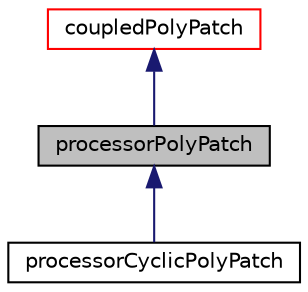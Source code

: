 digraph "processorPolyPatch"
{
  bgcolor="transparent";
  edge [fontname="Helvetica",fontsize="10",labelfontname="Helvetica",labelfontsize="10"];
  node [fontname="Helvetica",fontsize="10",shape=record];
  Node1 [label="processorPolyPatch",height=0.2,width=0.4,color="black", fillcolor="grey75", style="filled", fontcolor="black"];
  Node2 -> Node1 [dir="back",color="midnightblue",fontsize="10",style="solid",fontname="Helvetica"];
  Node2 [label="coupledPolyPatch",height=0.2,width=0.4,color="red",URL="$a00424.html",tooltip="The coupledPolyPatch is an abstract base class for patches that couple regions of the computational d..."];
  Node1 -> Node3 [dir="back",color="midnightblue",fontsize="10",style="solid",fontname="Helvetica"];
  Node3 [label="processorCyclicPolyPatch",height=0.2,width=0.4,color="black",URL="$a02033.html",tooltip="Neighbour processor patch. "];
}
